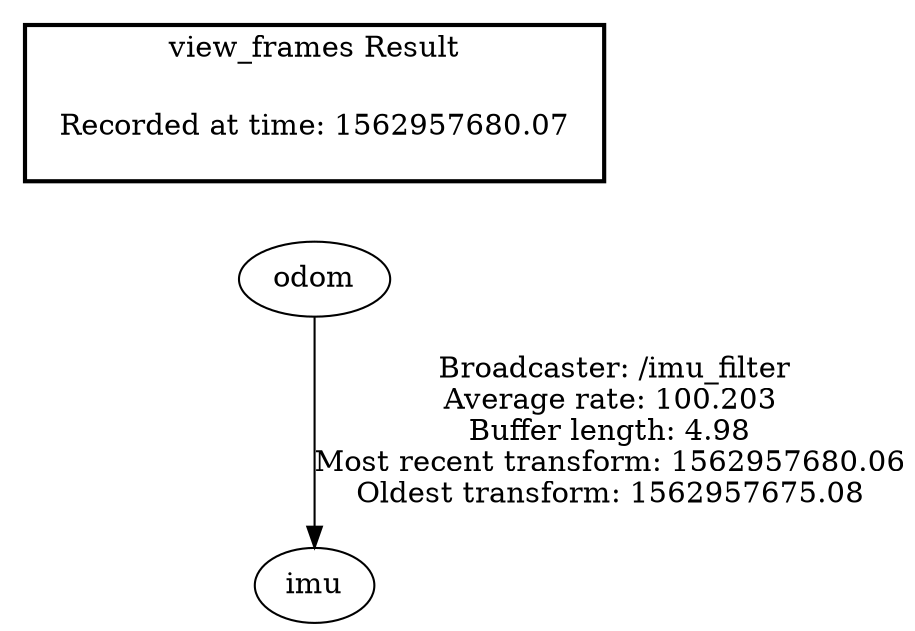 digraph G {
"odom" -> "imu"[label=" Broadcaster: /imu_filter\nAverage rate: 100.203\nBuffer length: 4.98\nMost recent transform: 1562957680.06\nOldest transform: 1562957675.08\n"];
edge [style=invis];
 subgraph cluster_legend { style=bold; color=black; label ="view_frames Result";
"Recorded at time: 1562957680.07"[ shape=plaintext ] ;
}->"odom";
}